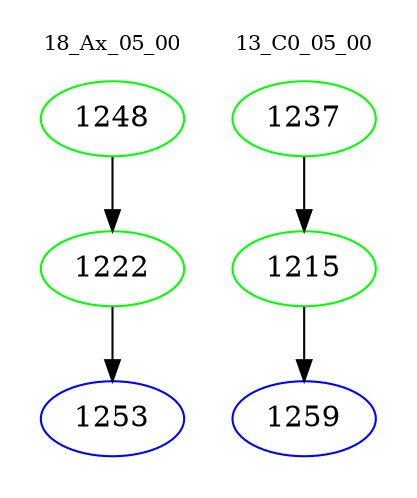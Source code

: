 digraph{
subgraph cluster_0 {
color = white
label = "18_Ax_05_00";
fontsize=10;
T0_1248 [label="1248", color="green"]
T0_1248 -> T0_1222 [color="black"]
T0_1222 [label="1222", color="green"]
T0_1222 -> T0_1253 [color="black"]
T0_1253 [label="1253", color="blue"]
}
subgraph cluster_1 {
color = white
label = "13_C0_05_00";
fontsize=10;
T1_1237 [label="1237", color="green"]
T1_1237 -> T1_1215 [color="black"]
T1_1215 [label="1215", color="green"]
T1_1215 -> T1_1259 [color="black"]
T1_1259 [label="1259", color="blue"]
}
}
